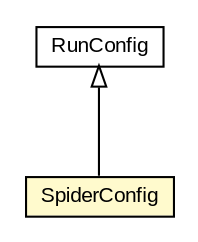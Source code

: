 #!/usr/local/bin/dot
#
# Class diagram 
# Generated by UMLGraph version R5_6-24-gf6e263 (http://www.umlgraph.org/)
#

digraph G {
	edge [fontname="arial",fontsize=10,labelfontname="arial",labelfontsize=10];
	node [fontname="arial",fontsize=10,shape=plaintext];
	nodesep=0.25;
	ranksep=0.5;
	// edu.arizona.biosemantics.semanticmarkup.config.RunConfig
	c129282 [label=<<table title="edu.arizona.biosemantics.semanticmarkup.config.RunConfig" border="0" cellborder="1" cellspacing="0" cellpadding="2" port="p" href="../RunConfig.html">
		<tr><td><table border="0" cellspacing="0" cellpadding="1">
<tr><td align="center" balign="center"> RunConfig </td></tr>
		</table></td></tr>
		</table>>, URL="../RunConfig.html", fontname="arial", fontcolor="black", fontsize=10.0];
	// edu.arizona.biosemantics.semanticmarkup.config.taxongroup.SpiderConfig
	c129287 [label=<<table title="edu.arizona.biosemantics.semanticmarkup.config.taxongroup.SpiderConfig" border="0" cellborder="1" cellspacing="0" cellpadding="2" port="p" bgcolor="lemonChiffon" href="./SpiderConfig.html">
		<tr><td><table border="0" cellspacing="0" cellpadding="1">
<tr><td align="center" balign="center"> SpiderConfig </td></tr>
		</table></td></tr>
		</table>>, URL="./SpiderConfig.html", fontname="arial", fontcolor="black", fontsize=10.0];
	//edu.arizona.biosemantics.semanticmarkup.config.taxongroup.SpiderConfig extends edu.arizona.biosemantics.semanticmarkup.config.RunConfig
	c129282:p -> c129287:p [dir=back,arrowtail=empty];
}

